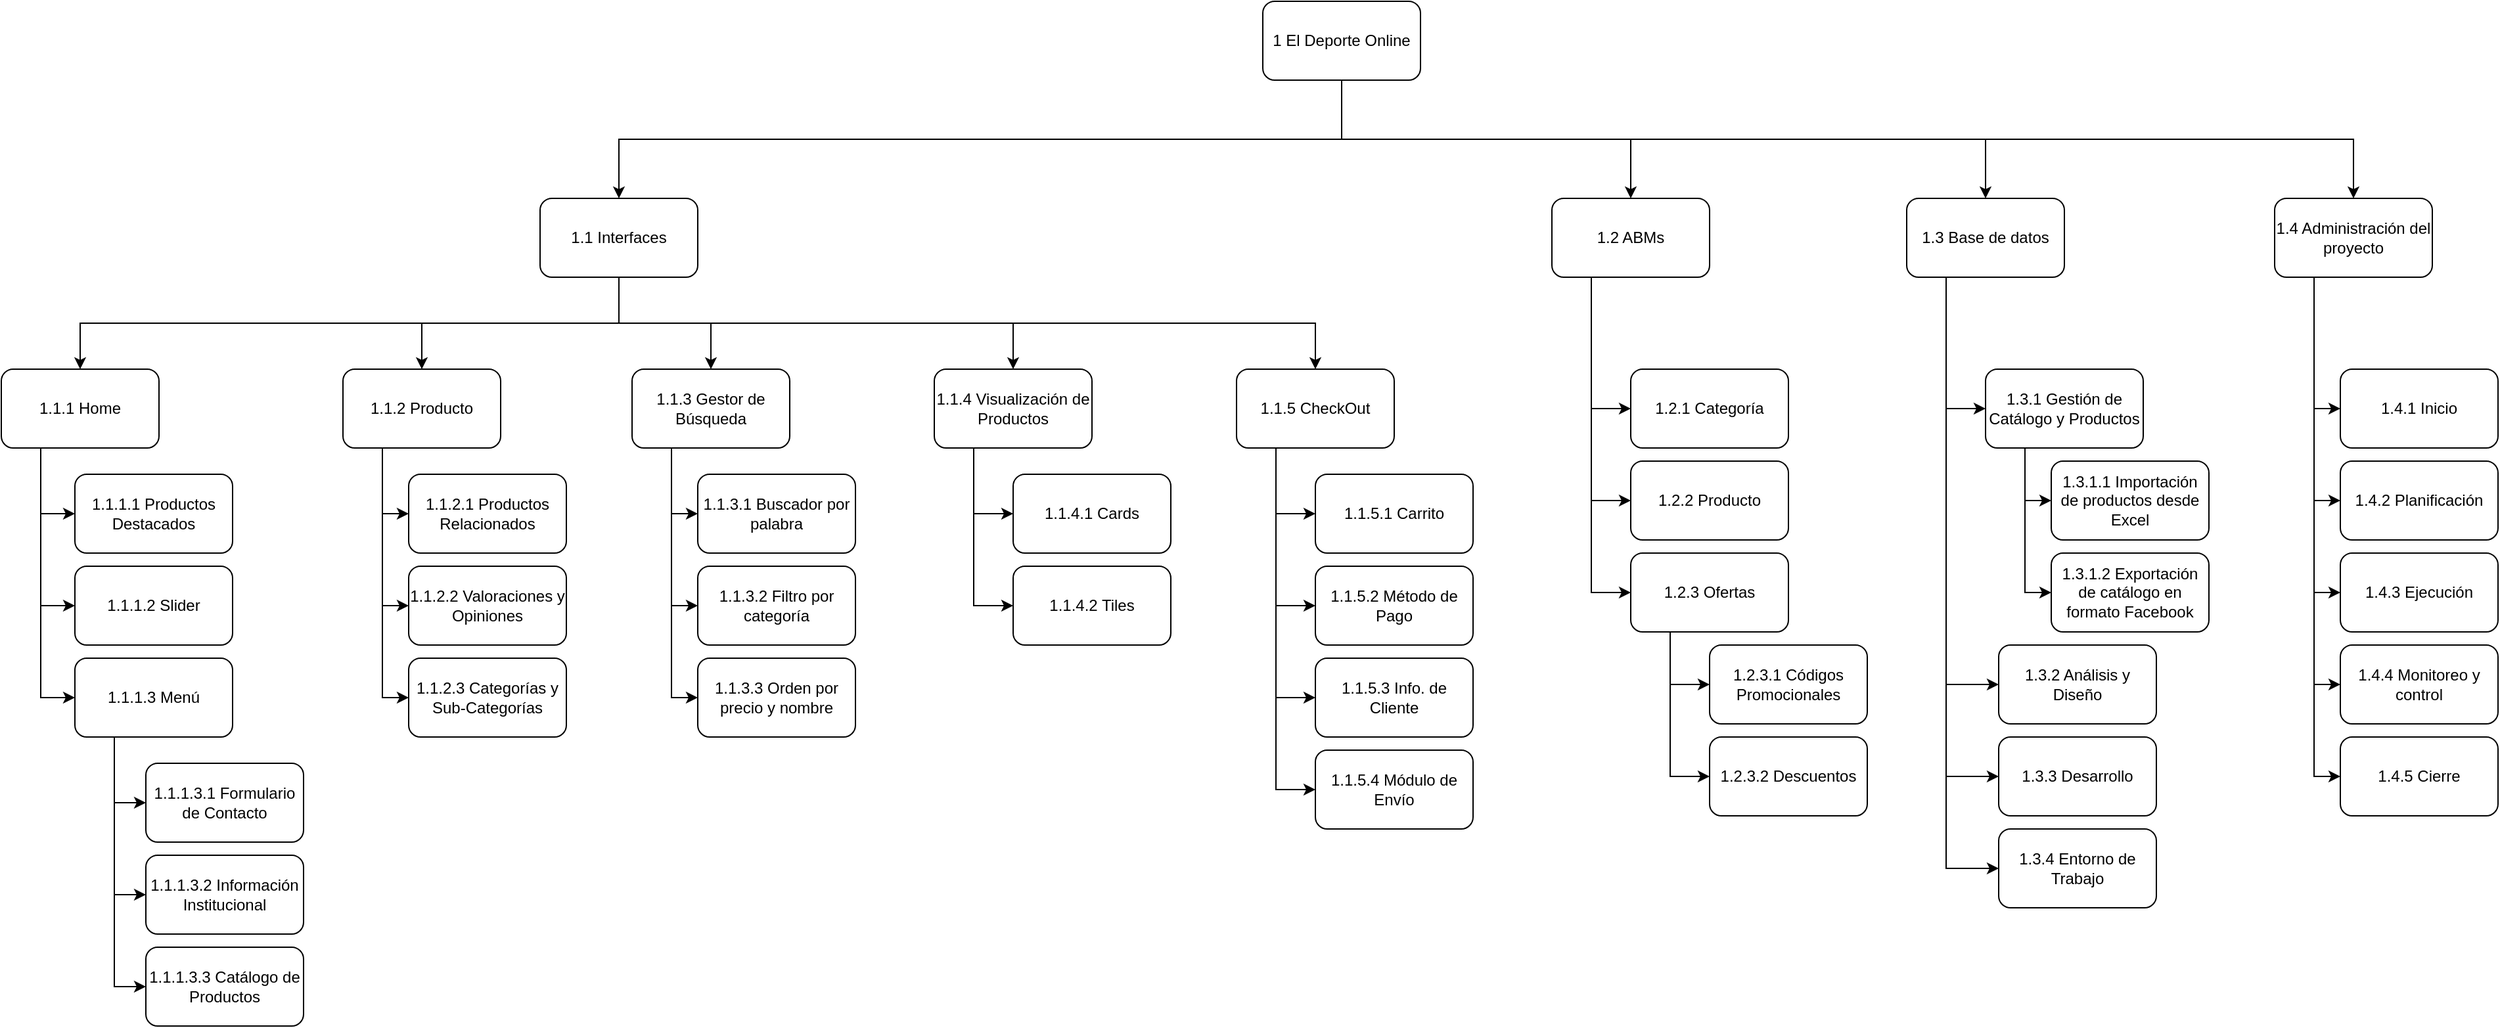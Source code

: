 <mxfile version="13.6.9" type="google"><diagram id="vMrUjJwI5X_HOSPBYk56" name="Page-1"><mxGraphModel dx="2652" dy="1610" grid="1" gridSize="10" guides="1" tooltips="1" connect="1" arrows="1" fold="1" page="1" pageScale="1" pageWidth="1169" pageHeight="827" math="0" shadow="0"><root><mxCell id="0"/><mxCell id="1" parent="0"/><mxCell id="s6O6fcDOiuc5tc_Hi8UG-4" style="edgeStyle=orthogonalEdgeStyle;rounded=0;orthogonalLoop=1;jettySize=auto;html=1;entryX=0.5;entryY=0;entryDx=0;entryDy=0;exitX=0.5;exitY=1;exitDx=0;exitDy=0;" parent="1" source="cb4Yr5T-BtAxAduCSRCM-1" target="s6O6fcDOiuc5tc_Hi8UG-1" edge="1"><mxGeometry relative="1" as="geometry"/></mxCell><mxCell id="s6O6fcDOiuc5tc_Hi8UG-25" style="edgeStyle=orthogonalEdgeStyle;rounded=0;orthogonalLoop=1;jettySize=auto;html=1;exitX=0.5;exitY=1;exitDx=0;exitDy=0;entryX=0.5;entryY=0;entryDx=0;entryDy=0;" parent="1" source="cb4Yr5T-BtAxAduCSRCM-1" target="s6O6fcDOiuc5tc_Hi8UG-22" edge="1"><mxGeometry relative="1" as="geometry"/></mxCell><mxCell id="s6O6fcDOiuc5tc_Hi8UG-26" style="edgeStyle=orthogonalEdgeStyle;rounded=0;orthogonalLoop=1;jettySize=auto;html=1;exitX=0.5;exitY=1;exitDx=0;exitDy=0;entryX=0.5;entryY=0;entryDx=0;entryDy=0;" parent="1" source="cb4Yr5T-BtAxAduCSRCM-1" target="s6O6fcDOiuc5tc_Hi8UG-23" edge="1"><mxGeometry relative="1" as="geometry"/></mxCell><mxCell id="s6O6fcDOiuc5tc_Hi8UG-27" style="edgeStyle=orthogonalEdgeStyle;rounded=0;orthogonalLoop=1;jettySize=auto;html=1;exitX=0.5;exitY=1;exitDx=0;exitDy=0;entryX=0.5;entryY=0;entryDx=0;entryDy=0;" parent="1" source="cb4Yr5T-BtAxAduCSRCM-1" target="s6O6fcDOiuc5tc_Hi8UG-24" edge="1"><mxGeometry relative="1" as="geometry"/></mxCell><mxCell id="cb4Yr5T-BtAxAduCSRCM-1" value="1 El Deporte Online" style="rounded=1;whiteSpace=wrap;html=1;" parent="1" vertex="1"><mxGeometry x="200" y="-40" width="120" height="60" as="geometry"/></mxCell><mxCell id="s6O6fcDOiuc5tc_Hi8UG-17" style="edgeStyle=orthogonalEdgeStyle;rounded=0;orthogonalLoop=1;jettySize=auto;html=1;exitX=0.25;exitY=1;exitDx=0;exitDy=0;entryX=0;entryY=0.5;entryDx=0;entryDy=0;" parent="1" source="s6O6fcDOiuc5tc_Hi8UG-1" target="s6O6fcDOiuc5tc_Hi8UG-6" edge="1"><mxGeometry relative="1" as="geometry"/></mxCell><mxCell id="s6O6fcDOiuc5tc_Hi8UG-18" style="edgeStyle=orthogonalEdgeStyle;rounded=0;orthogonalLoop=1;jettySize=auto;html=1;exitX=0.25;exitY=1;exitDx=0;exitDy=0;entryX=0;entryY=0.5;entryDx=0;entryDy=0;" parent="1" source="s6O6fcDOiuc5tc_Hi8UG-1" target="s6O6fcDOiuc5tc_Hi8UG-5" edge="1"><mxGeometry relative="1" as="geometry"/></mxCell><mxCell id="s6O6fcDOiuc5tc_Hi8UG-19" style="edgeStyle=orthogonalEdgeStyle;rounded=0;orthogonalLoop=1;jettySize=auto;html=1;exitX=0.25;exitY=1;exitDx=0;exitDy=0;entryX=0;entryY=0.5;entryDx=0;entryDy=0;" parent="1" source="s6O6fcDOiuc5tc_Hi8UG-1" target="s6O6fcDOiuc5tc_Hi8UG-7" edge="1"><mxGeometry relative="1" as="geometry"/></mxCell><mxCell id="s6O6fcDOiuc5tc_Hi8UG-20" style="edgeStyle=orthogonalEdgeStyle;rounded=0;orthogonalLoop=1;jettySize=auto;html=1;exitX=0.25;exitY=1;exitDx=0;exitDy=0;entryX=0;entryY=0.5;entryDx=0;entryDy=0;" parent="1" source="s6O6fcDOiuc5tc_Hi8UG-1" target="s6O6fcDOiuc5tc_Hi8UG-8" edge="1"><mxGeometry relative="1" as="geometry"/></mxCell><mxCell id="s6O6fcDOiuc5tc_Hi8UG-21" style="edgeStyle=orthogonalEdgeStyle;rounded=0;orthogonalLoop=1;jettySize=auto;html=1;exitX=0.25;exitY=1;exitDx=0;exitDy=0;entryX=0;entryY=0.5;entryDx=0;entryDy=0;" parent="1" source="s6O6fcDOiuc5tc_Hi8UG-1" target="s6O6fcDOiuc5tc_Hi8UG-9" edge="1"><mxGeometry relative="1" as="geometry"/></mxCell><mxCell id="s6O6fcDOiuc5tc_Hi8UG-1" value="1.4 Administración del proyecto" style="rounded=1;whiteSpace=wrap;html=1;" parent="1" vertex="1"><mxGeometry x="970" y="110" width="120" height="60" as="geometry"/></mxCell><mxCell id="s6O6fcDOiuc5tc_Hi8UG-5" value="1.4.2 Planificación" style="rounded=1;whiteSpace=wrap;html=1;" parent="1" vertex="1"><mxGeometry x="1020" y="310" width="120" height="60" as="geometry"/></mxCell><mxCell id="s6O6fcDOiuc5tc_Hi8UG-6" value="1.4.1 Inicio" style="rounded=1;whiteSpace=wrap;html=1;" parent="1" vertex="1"><mxGeometry x="1020" y="240" width="120" height="60" as="geometry"/></mxCell><mxCell id="s6O6fcDOiuc5tc_Hi8UG-7" value="1.4.3 Ejecución" style="rounded=1;whiteSpace=wrap;html=1;" parent="1" vertex="1"><mxGeometry x="1020" y="380" width="120" height="60" as="geometry"/></mxCell><mxCell id="s6O6fcDOiuc5tc_Hi8UG-8" value="1.4.4 Monitoreo y control" style="rounded=1;whiteSpace=wrap;html=1;" parent="1" vertex="1"><mxGeometry x="1020" y="450" width="120" height="60" as="geometry"/></mxCell><mxCell id="s6O6fcDOiuc5tc_Hi8UG-9" value="1.4.5 Cierre" style="rounded=1;whiteSpace=wrap;html=1;" parent="1" vertex="1"><mxGeometry x="1020" y="520" width="120" height="60" as="geometry"/></mxCell><mxCell id="s6O6fcDOiuc5tc_Hi8UG-30" style="edgeStyle=orthogonalEdgeStyle;rounded=0;orthogonalLoop=1;jettySize=auto;html=1;exitX=0.5;exitY=1;exitDx=0;exitDy=0;entryX=0.5;entryY=0;entryDx=0;entryDy=0;" parent="1" source="s6O6fcDOiuc5tc_Hi8UG-22" target="c5JyNYeVLErg3vn1rIvQ-1" edge="1"><mxGeometry relative="1" as="geometry"/></mxCell><mxCell id="s6O6fcDOiuc5tc_Hi8UG-31" style="edgeStyle=orthogonalEdgeStyle;rounded=0;orthogonalLoop=1;jettySize=auto;html=1;exitX=0.5;exitY=1;exitDx=0;exitDy=0;entryX=0.5;entryY=0;entryDx=0;entryDy=0;" parent="1" source="s6O6fcDOiuc5tc_Hi8UG-22" target="c5JyNYeVLErg3vn1rIvQ-3" edge="1"><mxGeometry relative="1" as="geometry"/></mxCell><mxCell id="s6O6fcDOiuc5tc_Hi8UG-32" style="edgeStyle=orthogonalEdgeStyle;rounded=0;orthogonalLoop=1;jettySize=auto;html=1;exitX=0.5;exitY=1;exitDx=0;exitDy=0;entryX=0.5;entryY=0;entryDx=0;entryDy=0;" parent="1" source="s6O6fcDOiuc5tc_Hi8UG-22" target="c5JyNYeVLErg3vn1rIvQ-4" edge="1"><mxGeometry relative="1" as="geometry"/></mxCell><mxCell id="s6O6fcDOiuc5tc_Hi8UG-33" style="edgeStyle=orthogonalEdgeStyle;rounded=0;orthogonalLoop=1;jettySize=auto;html=1;exitX=0.5;exitY=1;exitDx=0;exitDy=0;entryX=0.5;entryY=0;entryDx=0;entryDy=0;" parent="1" source="s6O6fcDOiuc5tc_Hi8UG-22" target="c5JyNYeVLErg3vn1rIvQ-6" edge="1"><mxGeometry relative="1" as="geometry"/></mxCell><mxCell id="s6O6fcDOiuc5tc_Hi8UG-34" style="edgeStyle=orthogonalEdgeStyle;rounded=0;orthogonalLoop=1;jettySize=auto;html=1;exitX=0.5;exitY=1;exitDx=0;exitDy=0;entryX=0.5;entryY=0;entryDx=0;entryDy=0;" parent="1" source="s6O6fcDOiuc5tc_Hi8UG-22" target="c5JyNYeVLErg3vn1rIvQ-2" edge="1"><mxGeometry relative="1" as="geometry"/></mxCell><mxCell id="s6O6fcDOiuc5tc_Hi8UG-22" value="1.1 Interfaces" style="rounded=1;whiteSpace=wrap;html=1;" parent="1" vertex="1"><mxGeometry x="-350" y="110" width="120" height="60" as="geometry"/></mxCell><mxCell id="s6O6fcDOiuc5tc_Hi8UG-61" style="edgeStyle=orthogonalEdgeStyle;rounded=0;orthogonalLoop=1;jettySize=auto;html=1;entryX=0;entryY=0.5;entryDx=0;entryDy=0;exitX=0.25;exitY=1;exitDx=0;exitDy=0;" parent="1" source="s6O6fcDOiuc5tc_Hi8UG-23" target="c5JyNYeVLErg3vn1rIvQ-26" edge="1"><mxGeometry relative="1" as="geometry"><mxPoint x="370" y="224" as="sourcePoint"/></mxGeometry></mxCell><mxCell id="s6O6fcDOiuc5tc_Hi8UG-62" style="edgeStyle=orthogonalEdgeStyle;rounded=0;orthogonalLoop=1;jettySize=auto;html=1;exitX=0.25;exitY=1;exitDx=0;exitDy=0;entryX=0;entryY=0.5;entryDx=0;entryDy=0;" parent="1" source="s6O6fcDOiuc5tc_Hi8UG-23" target="c5JyNYeVLErg3vn1rIvQ-28" edge="1"><mxGeometry relative="1" as="geometry"/></mxCell><mxCell id="s6O6fcDOiuc5tc_Hi8UG-64" style="edgeStyle=orthogonalEdgeStyle;rounded=0;orthogonalLoop=1;jettySize=auto;html=1;exitX=0.25;exitY=1;exitDx=0;exitDy=0;entryX=0;entryY=0.5;entryDx=0;entryDy=0;" parent="1" source="s6O6fcDOiuc5tc_Hi8UG-23" target="c5JyNYeVLErg3vn1rIvQ-30" edge="1"><mxGeometry relative="1" as="geometry"/></mxCell><mxCell id="s6O6fcDOiuc5tc_Hi8UG-23" value="1.2 ABMs" style="rounded=1;whiteSpace=wrap;html=1;" parent="1" vertex="1"><mxGeometry x="420" y="110" width="120" height="60" as="geometry"/></mxCell><mxCell id="s6O6fcDOiuc5tc_Hi8UG-69" style="edgeStyle=orthogonalEdgeStyle;rounded=0;orthogonalLoop=1;jettySize=auto;html=1;exitX=0.25;exitY=1;exitDx=0;exitDy=0;entryX=0;entryY=0.5;entryDx=0;entryDy=0;" parent="1" source="s6O6fcDOiuc5tc_Hi8UG-24" target="c5JyNYeVLErg3vn1rIvQ-23" edge="1"><mxGeometry relative="1" as="geometry"/></mxCell><mxCell id="s6O6fcDOiuc5tc_Hi8UG-70" style="edgeStyle=orthogonalEdgeStyle;rounded=0;orthogonalLoop=1;jettySize=auto;html=1;exitX=0.25;exitY=1;exitDx=0;exitDy=0;entryX=0;entryY=0.5;entryDx=0;entryDy=0;" parent="1" source="s6O6fcDOiuc5tc_Hi8UG-24" target="c5JyNYeVLErg3vn1rIvQ-35" edge="1"><mxGeometry relative="1" as="geometry"/></mxCell><mxCell id="s6O6fcDOiuc5tc_Hi8UG-71" style="edgeStyle=orthogonalEdgeStyle;rounded=0;orthogonalLoop=1;jettySize=auto;html=1;exitX=0.25;exitY=1;exitDx=0;exitDy=0;entryX=0;entryY=0.5;entryDx=0;entryDy=0;" parent="1" source="s6O6fcDOiuc5tc_Hi8UG-24" target="c5JyNYeVLErg3vn1rIvQ-36" edge="1"><mxGeometry relative="1" as="geometry"/></mxCell><mxCell id="s6O6fcDOiuc5tc_Hi8UG-72" style="edgeStyle=orthogonalEdgeStyle;rounded=0;orthogonalLoop=1;jettySize=auto;html=1;exitX=0.25;exitY=1;exitDx=0;exitDy=0;entryX=0;entryY=0.5;entryDx=0;entryDy=0;" parent="1" source="s6O6fcDOiuc5tc_Hi8UG-24" target="c5JyNYeVLErg3vn1rIvQ-37" edge="1"><mxGeometry relative="1" as="geometry"/></mxCell><mxCell id="s6O6fcDOiuc5tc_Hi8UG-24" value="1.3 Base de datos" style="rounded=1;whiteSpace=wrap;html=1;" parent="1" vertex="1"><mxGeometry x="690" y="110" width="120" height="60" as="geometry"/></mxCell><mxCell id="s6O6fcDOiuc5tc_Hi8UG-35" style="edgeStyle=orthogonalEdgeStyle;rounded=0;orthogonalLoop=1;jettySize=auto;html=1;exitX=0.25;exitY=1;exitDx=0;exitDy=0;entryX=0;entryY=0.5;entryDx=0;entryDy=0;" parent="1" source="c5JyNYeVLErg3vn1rIvQ-1" target="c5JyNYeVLErg3vn1rIvQ-8" edge="1"><mxGeometry relative="1" as="geometry"/></mxCell><mxCell id="s6O6fcDOiuc5tc_Hi8UG-36" style="edgeStyle=orthogonalEdgeStyle;rounded=0;orthogonalLoop=1;jettySize=auto;html=1;exitX=0.25;exitY=1;exitDx=0;exitDy=0;entryX=0;entryY=0.5;entryDx=0;entryDy=0;" parent="1" source="c5JyNYeVLErg3vn1rIvQ-1" target="c5JyNYeVLErg3vn1rIvQ-7" edge="1"><mxGeometry relative="1" as="geometry"/></mxCell><mxCell id="s6O6fcDOiuc5tc_Hi8UG-37" style="edgeStyle=orthogonalEdgeStyle;rounded=0;orthogonalLoop=1;jettySize=auto;html=1;exitX=0.25;exitY=1;exitDx=0;exitDy=0;entryX=0;entryY=0.5;entryDx=0;entryDy=0;" parent="1" source="c5JyNYeVLErg3vn1rIvQ-1" target="c5JyNYeVLErg3vn1rIvQ-11" edge="1"><mxGeometry relative="1" as="geometry"/></mxCell><mxCell id="c5JyNYeVLErg3vn1rIvQ-1" value="1.1.1 Home" style="rounded=1;whiteSpace=wrap;html=1;" parent="1" vertex="1"><mxGeometry x="-760" y="240" width="120" height="60" as="geometry"/></mxCell><mxCell id="s6O6fcDOiuc5tc_Hi8UG-38" style="edgeStyle=orthogonalEdgeStyle;rounded=0;orthogonalLoop=1;jettySize=auto;html=1;exitX=0.25;exitY=1;exitDx=0;exitDy=0;entryX=0;entryY=0.5;entryDx=0;entryDy=0;" parent="1" source="c5JyNYeVLErg3vn1rIvQ-2" target="c5JyNYeVLErg3vn1rIvQ-12" edge="1"><mxGeometry relative="1" as="geometry"/></mxCell><mxCell id="s6O6fcDOiuc5tc_Hi8UG-39" style="edgeStyle=orthogonalEdgeStyle;rounded=0;orthogonalLoop=1;jettySize=auto;html=1;exitX=0.25;exitY=1;exitDx=0;exitDy=0;entryX=0;entryY=0.5;entryDx=0;entryDy=0;" parent="1" source="c5JyNYeVLErg3vn1rIvQ-2" target="c5JyNYeVLErg3vn1rIvQ-13" edge="1"><mxGeometry relative="1" as="geometry"/></mxCell><mxCell id="s6O6fcDOiuc5tc_Hi8UG-40" style="edgeStyle=orthogonalEdgeStyle;rounded=0;orthogonalLoop=1;jettySize=auto;html=1;exitX=0.25;exitY=1;exitDx=0;exitDy=0;entryX=0;entryY=0.5;entryDx=0;entryDy=0;" parent="1" source="c5JyNYeVLErg3vn1rIvQ-2" target="c5JyNYeVLErg3vn1rIvQ-15" edge="1"><mxGeometry relative="1" as="geometry"/></mxCell><mxCell id="s6O6fcDOiuc5tc_Hi8UG-42" style="edgeStyle=orthogonalEdgeStyle;rounded=0;orthogonalLoop=1;jettySize=auto;html=1;exitX=0.25;exitY=1;exitDx=0;exitDy=0;entryX=0;entryY=0.5;entryDx=0;entryDy=0;" parent="1" source="c5JyNYeVLErg3vn1rIvQ-2" target="c5JyNYeVLErg3vn1rIvQ-16" edge="1"><mxGeometry relative="1" as="geometry"/></mxCell><mxCell id="c5JyNYeVLErg3vn1rIvQ-2" value="1.1.5 CheckOut" style="rounded=1;whiteSpace=wrap;html=1;" parent="1" vertex="1"><mxGeometry x="180" y="240" width="120" height="60" as="geometry"/></mxCell><mxCell id="s6O6fcDOiuc5tc_Hi8UG-49" style="edgeStyle=orthogonalEdgeStyle;rounded=0;orthogonalLoop=1;jettySize=auto;html=1;exitX=0.25;exitY=1;exitDx=0;exitDy=0;entryX=0;entryY=0.5;entryDx=0;entryDy=0;" parent="1" source="c5JyNYeVLErg3vn1rIvQ-3" target="c5JyNYeVLErg3vn1rIvQ-20" edge="1"><mxGeometry relative="1" as="geometry"/></mxCell><mxCell id="s6O6fcDOiuc5tc_Hi8UG-50" style="edgeStyle=orthogonalEdgeStyle;rounded=0;orthogonalLoop=1;jettySize=auto;html=1;exitX=0.25;exitY=1;exitDx=0;exitDy=0;entryX=0;entryY=0.5;entryDx=0;entryDy=0;" parent="1" source="c5JyNYeVLErg3vn1rIvQ-3" target="c5JyNYeVLErg3vn1rIvQ-21" edge="1"><mxGeometry relative="1" as="geometry"/></mxCell><mxCell id="s6O6fcDOiuc5tc_Hi8UG-51" style="edgeStyle=orthogonalEdgeStyle;rounded=0;orthogonalLoop=1;jettySize=auto;html=1;exitX=0.25;exitY=1;exitDx=0;exitDy=0;entryX=0;entryY=0.5;entryDx=0;entryDy=0;" parent="1" source="c5JyNYeVLErg3vn1rIvQ-3" target="c5JyNYeVLErg3vn1rIvQ-22" edge="1"><mxGeometry relative="1" as="geometry"/></mxCell><mxCell id="c5JyNYeVLErg3vn1rIvQ-3" value="1.1.2&amp;nbsp;Producto" style="rounded=1;whiteSpace=wrap;html=1;" parent="1" vertex="1"><mxGeometry x="-500" y="240" width="120" height="60" as="geometry"/></mxCell><mxCell id="s6O6fcDOiuc5tc_Hi8UG-52" style="edgeStyle=orthogonalEdgeStyle;rounded=0;orthogonalLoop=1;jettySize=auto;html=1;exitX=0.25;exitY=1;exitDx=0;exitDy=0;entryX=0;entryY=0.5;entryDx=0;entryDy=0;" parent="1" source="c5JyNYeVLErg3vn1rIvQ-4" target="s6O6fcDOiuc5tc_Hi8UG-46" edge="1"><mxGeometry relative="1" as="geometry"/></mxCell><mxCell id="s6O6fcDOiuc5tc_Hi8UG-53" style="edgeStyle=orthogonalEdgeStyle;rounded=0;orthogonalLoop=1;jettySize=auto;html=1;exitX=0.25;exitY=1;exitDx=0;exitDy=0;entryX=0;entryY=0.5;entryDx=0;entryDy=0;" parent="1" source="c5JyNYeVLErg3vn1rIvQ-4" target="s6O6fcDOiuc5tc_Hi8UG-47" edge="1"><mxGeometry relative="1" as="geometry"/></mxCell><mxCell id="1iOrrkAoNUJ84rhsxPI--38" style="edgeStyle=orthogonalEdgeStyle;rounded=0;orthogonalLoop=1;jettySize=auto;html=1;exitX=0.25;exitY=1;exitDx=0;exitDy=0;entryX=0;entryY=0.5;entryDx=0;entryDy=0;" edge="1" parent="1" source="c5JyNYeVLErg3vn1rIvQ-4" target="s6O6fcDOiuc5tc_Hi8UG-48"><mxGeometry relative="1" as="geometry"/></mxCell><mxCell id="c5JyNYeVLErg3vn1rIvQ-4" value="1.1.3 Gestor de Búsqueda" style="rounded=1;whiteSpace=wrap;html=1;" parent="1" vertex="1"><mxGeometry x="-280" y="240" width="120" height="60" as="geometry"/></mxCell><mxCell id="s6O6fcDOiuc5tc_Hi8UG-55" style="edgeStyle=orthogonalEdgeStyle;rounded=0;orthogonalLoop=1;jettySize=auto;html=1;exitX=0.25;exitY=1;exitDx=0;exitDy=0;entryX=0;entryY=0.5;entryDx=0;entryDy=0;" parent="1" source="c5JyNYeVLErg3vn1rIvQ-6" target="n6e7YFZkrFXV2DwpsKPq-1" edge="1"><mxGeometry relative="1" as="geometry"/></mxCell><mxCell id="s6O6fcDOiuc5tc_Hi8UG-56" style="edgeStyle=orthogonalEdgeStyle;rounded=0;orthogonalLoop=1;jettySize=auto;html=1;exitX=0.25;exitY=1;exitDx=0;exitDy=0;entryX=0;entryY=0.5;entryDx=0;entryDy=0;" parent="1" source="c5JyNYeVLErg3vn1rIvQ-6" target="n6e7YFZkrFXV2DwpsKPq-2" edge="1"><mxGeometry relative="1" as="geometry"/></mxCell><mxCell id="c5JyNYeVLErg3vn1rIvQ-6" value="1.1.4 Visualización de Productos" style="rounded=1;whiteSpace=wrap;html=1;" parent="1" vertex="1"><mxGeometry x="-50" y="240" width="120" height="60" as="geometry"/></mxCell><mxCell id="c5JyNYeVLErg3vn1rIvQ-7" value="1.1.1.2 Slider" style="rounded=1;whiteSpace=wrap;html=1;" parent="1" vertex="1"><mxGeometry x="-704" y="390" width="120" height="60" as="geometry"/></mxCell><mxCell id="c5JyNYeVLErg3vn1rIvQ-8" value="1.1.1.1 Productos Destacados" style="rounded=1;whiteSpace=wrap;html=1;" parent="1" vertex="1"><mxGeometry x="-704" y="320" width="120" height="60" as="geometry"/></mxCell><mxCell id="s6O6fcDOiuc5tc_Hi8UG-43" style="edgeStyle=orthogonalEdgeStyle;rounded=0;orthogonalLoop=1;jettySize=auto;html=1;exitX=0.25;exitY=1;exitDx=0;exitDy=0;entryX=0;entryY=0.5;entryDx=0;entryDy=0;" parent="1" source="c5JyNYeVLErg3vn1rIvQ-11" target="c5JyNYeVLErg3vn1rIvQ-17" edge="1"><mxGeometry relative="1" as="geometry"/></mxCell><mxCell id="s6O6fcDOiuc5tc_Hi8UG-44" style="edgeStyle=orthogonalEdgeStyle;rounded=0;orthogonalLoop=1;jettySize=auto;html=1;exitX=0.25;exitY=1;exitDx=0;exitDy=0;entryX=0;entryY=0.5;entryDx=0;entryDy=0;" parent="1" source="c5JyNYeVLErg3vn1rIvQ-11" target="c5JyNYeVLErg3vn1rIvQ-18" edge="1"><mxGeometry relative="1" as="geometry"/></mxCell><mxCell id="s6O6fcDOiuc5tc_Hi8UG-45" style="edgeStyle=orthogonalEdgeStyle;rounded=0;orthogonalLoop=1;jettySize=auto;html=1;exitX=0.25;exitY=1;exitDx=0;exitDy=0;entryX=0;entryY=0.5;entryDx=0;entryDy=0;" parent="1" source="c5JyNYeVLErg3vn1rIvQ-11" target="c5JyNYeVLErg3vn1rIvQ-19" edge="1"><mxGeometry relative="1" as="geometry"/></mxCell><mxCell id="c5JyNYeVLErg3vn1rIvQ-11" value="1.1.1.3 Menú" style="rounded=1;whiteSpace=wrap;html=1;" parent="1" vertex="1"><mxGeometry x="-704" y="460" width="120" height="60" as="geometry"/></mxCell><mxCell id="c5JyNYeVLErg3vn1rIvQ-12" value="1.1.5.2 Método de Pago" style="rounded=1;whiteSpace=wrap;html=1;" parent="1" vertex="1"><mxGeometry x="240" y="390" width="120" height="60" as="geometry"/></mxCell><mxCell id="c5JyNYeVLErg3vn1rIvQ-13" value="1.1.5.3 Info. de Cliente" style="rounded=1;whiteSpace=wrap;html=1;" parent="1" vertex="1"><mxGeometry x="240" y="460" width="120" height="60" as="geometry"/></mxCell><mxCell id="c5JyNYeVLErg3vn1rIvQ-15" value="1.1.5.4&amp;nbsp;Módulo de Envío" style="rounded=1;whiteSpace=wrap;html=1;" parent="1" vertex="1"><mxGeometry x="240" y="530" width="120" height="60" as="geometry"/></mxCell><mxCell id="c5JyNYeVLErg3vn1rIvQ-16" value="1.1.5.1 Carrito" style="rounded=1;whiteSpace=wrap;html=1;" parent="1" vertex="1"><mxGeometry x="240" y="320" width="120" height="60" as="geometry"/></mxCell><mxCell id="c5JyNYeVLErg3vn1rIvQ-17" value="1.1.1.3.1 Formulario de Contacto" style="rounded=1;whiteSpace=wrap;html=1;" parent="1" vertex="1"><mxGeometry x="-650" y="540" width="120" height="60" as="geometry"/></mxCell><mxCell id="c5JyNYeVLErg3vn1rIvQ-18" value="1.1.1.3.2 Información Institucional" style="rounded=1;whiteSpace=wrap;html=1;" parent="1" vertex="1"><mxGeometry x="-650" y="610" width="120" height="60" as="geometry"/></mxCell><mxCell id="c5JyNYeVLErg3vn1rIvQ-19" value="1.1.1.3.3 Catálogo de Productos" style="rounded=1;whiteSpace=wrap;html=1;" parent="1" vertex="1"><mxGeometry x="-650" y="680" width="120" height="60" as="geometry"/></mxCell><mxCell id="c5JyNYeVLErg3vn1rIvQ-20" value="1.1.2.1 Productos Relacionados" style="rounded=1;whiteSpace=wrap;html=1;" parent="1" vertex="1"><mxGeometry x="-450" y="320" width="120" height="60" as="geometry"/></mxCell><mxCell id="c5JyNYeVLErg3vn1rIvQ-21" value="1.1.2.2 Valoraciones y Opiniones" style="rounded=1;whiteSpace=wrap;html=1;" parent="1" vertex="1"><mxGeometry x="-450" y="390" width="120" height="60" as="geometry"/></mxCell><mxCell id="s6O6fcDOiuc5tc_Hi8UG-46" value="1.1.3.1 Buscador por palabra" style="rounded=1;whiteSpace=wrap;html=1;" parent="1" vertex="1"><mxGeometry x="-230" y="320" width="120" height="60" as="geometry"/></mxCell><mxCell id="s6O6fcDOiuc5tc_Hi8UG-47" value="1.1.3.2 Filtro por categoría" style="rounded=1;whiteSpace=wrap;html=1;" parent="1" vertex="1"><mxGeometry x="-230" y="390" width="120" height="60" as="geometry"/></mxCell><mxCell id="n6e7YFZkrFXV2DwpsKPq-1" value="1.1.4.1 Cards" style="rounded=1;whiteSpace=wrap;html=1;" parent="1" vertex="1"><mxGeometry x="10" y="320" width="120" height="60" as="geometry"/></mxCell><mxCell id="n6e7YFZkrFXV2DwpsKPq-2" value="1.1.4.2 Tiles" style="rounded=1;whiteSpace=wrap;html=1;" parent="1" vertex="1"><mxGeometry x="10" y="390" width="120" height="60" as="geometry"/></mxCell><mxCell id="s6O6fcDOiuc5tc_Hi8UG-48" value="1.1.3.3 Orden por precio y nombre" style="rounded=1;whiteSpace=wrap;html=1;" parent="1" vertex="1"><mxGeometry x="-230" y="460" width="120" height="60" as="geometry"/></mxCell><mxCell id="c5JyNYeVLErg3vn1rIvQ-22" value="1.1.2.3 Categorías y Sub-Categorías" style="rounded=1;whiteSpace=wrap;html=1;" parent="1" vertex="1"><mxGeometry x="-450" y="460" width="120" height="60" as="geometry"/></mxCell><mxCell id="s6O6fcDOiuc5tc_Hi8UG-59" style="edgeStyle=orthogonalEdgeStyle;rounded=0;orthogonalLoop=1;jettySize=auto;html=1;exitX=0.25;exitY=1;exitDx=0;exitDy=0;entryX=0;entryY=0.5;entryDx=0;entryDy=0;" parent="1" source="c5JyNYeVLErg3vn1rIvQ-23" target="c5JyNYeVLErg3vn1rIvQ-24" edge="1"><mxGeometry relative="1" as="geometry"/></mxCell><mxCell id="s6O6fcDOiuc5tc_Hi8UG-60" style="edgeStyle=orthogonalEdgeStyle;rounded=0;orthogonalLoop=1;jettySize=auto;html=1;exitX=0.25;exitY=1;exitDx=0;exitDy=0;entryX=0;entryY=0.5;entryDx=0;entryDy=0;" parent="1" source="c5JyNYeVLErg3vn1rIvQ-23" target="c5JyNYeVLErg3vn1rIvQ-25" edge="1"><mxGeometry relative="1" as="geometry"/></mxCell><mxCell id="c5JyNYeVLErg3vn1rIvQ-23" value="1.3.1 Gestión de Catálogo y Productos" style="rounded=1;whiteSpace=wrap;html=1;" parent="1" vertex="1"><mxGeometry x="750" y="240" width="120" height="60" as="geometry"/></mxCell><mxCell id="c5JyNYeVLErg3vn1rIvQ-24" value="1.3.1.1 Importación de productos desde Excel" style="rounded=1;whiteSpace=wrap;html=1;" parent="1" vertex="1"><mxGeometry x="800" y="310" width="120" height="60" as="geometry"/></mxCell><mxCell id="c5JyNYeVLErg3vn1rIvQ-25" value="1.3.1.2 Exportación de catálogo en formato Facebook" style="rounded=1;whiteSpace=wrap;html=1;" parent="1" vertex="1"><mxGeometry x="800" y="380" width="120" height="60" as="geometry"/></mxCell><mxCell id="c5JyNYeVLErg3vn1rIvQ-26" value="1.2.1 Categoría" style="rounded=1;whiteSpace=wrap;html=1;" parent="1" vertex="1"><mxGeometry x="480" y="240" width="120" height="60" as="geometry"/></mxCell><mxCell id="c5JyNYeVLErg3vn1rIvQ-28" value="1.2.2 Producto" style="rounded=1;whiteSpace=wrap;html=1;" parent="1" vertex="1"><mxGeometry x="480" y="310" width="120" height="60" as="geometry"/></mxCell><mxCell id="c5JyNYeVLErg3vn1rIvQ-39" value="" style="edgeStyle=orthogonalEdgeStyle;rounded=0;orthogonalLoop=1;jettySize=auto;html=1;" edge="1" parent="1" source="c5JyNYeVLErg3vn1rIvQ-30"><mxGeometry relative="1" as="geometry"/></mxCell><mxCell id="1iOrrkAoNUJ84rhsxPI--1" style="edgeStyle=orthogonalEdgeStyle;rounded=0;orthogonalLoop=1;jettySize=auto;html=1;exitX=0.25;exitY=1;exitDx=0;exitDy=0;entryX=0;entryY=0.5;entryDx=0;entryDy=0;" edge="1" parent="1" source="c5JyNYeVLErg3vn1rIvQ-30" target="c5JyNYeVLErg3vn1rIvQ-33"><mxGeometry relative="1" as="geometry"/></mxCell><mxCell id="1iOrrkAoNUJ84rhsxPI--2" style="edgeStyle=orthogonalEdgeStyle;rounded=0;orthogonalLoop=1;jettySize=auto;html=1;exitX=0.25;exitY=1;exitDx=0;exitDy=0;entryX=0;entryY=0.5;entryDx=0;entryDy=0;" edge="1" parent="1" source="c5JyNYeVLErg3vn1rIvQ-30" target="c5JyNYeVLErg3vn1rIvQ-34"><mxGeometry relative="1" as="geometry"/></mxCell><mxCell id="c5JyNYeVLErg3vn1rIvQ-30" value="1.2.3 Ofertas" style="rounded=1;whiteSpace=wrap;html=1;" parent="1" vertex="1"><mxGeometry x="480" y="380" width="120" height="60" as="geometry"/></mxCell><mxCell id="c5JyNYeVLErg3vn1rIvQ-34" value="1.2.3.2 Descuentos" style="rounded=1;whiteSpace=wrap;html=1;" parent="1" vertex="1"><mxGeometry x="540" y="520" width="120" height="60" as="geometry"/></mxCell><mxCell id="c5JyNYeVLErg3vn1rIvQ-35" value="1.3.2 Análisis y Diseño" style="rounded=1;whiteSpace=wrap;html=1;" parent="1" vertex="1"><mxGeometry x="760" y="450" width="120" height="60" as="geometry"/></mxCell><mxCell id="c5JyNYeVLErg3vn1rIvQ-36" value="1.3.3 Desarrollo" style="rounded=1;whiteSpace=wrap;html=1;" parent="1" vertex="1"><mxGeometry x="760" y="520" width="120" height="60" as="geometry"/></mxCell><mxCell id="c5JyNYeVLErg3vn1rIvQ-37" value="1.3.4 Entorno de Trabajo" style="rounded=1;whiteSpace=wrap;html=1;" parent="1" vertex="1"><mxGeometry x="760" y="590" width="120" height="60" as="geometry"/></mxCell><mxCell id="c5JyNYeVLErg3vn1rIvQ-33" value="1.2.3.1 Códigos Promocionales" style="rounded=1;whiteSpace=wrap;html=1;" parent="1" vertex="1"><mxGeometry x="540" y="450" width="120" height="60" as="geometry"/></mxCell></root></mxGraphModel></diagram></mxfile>